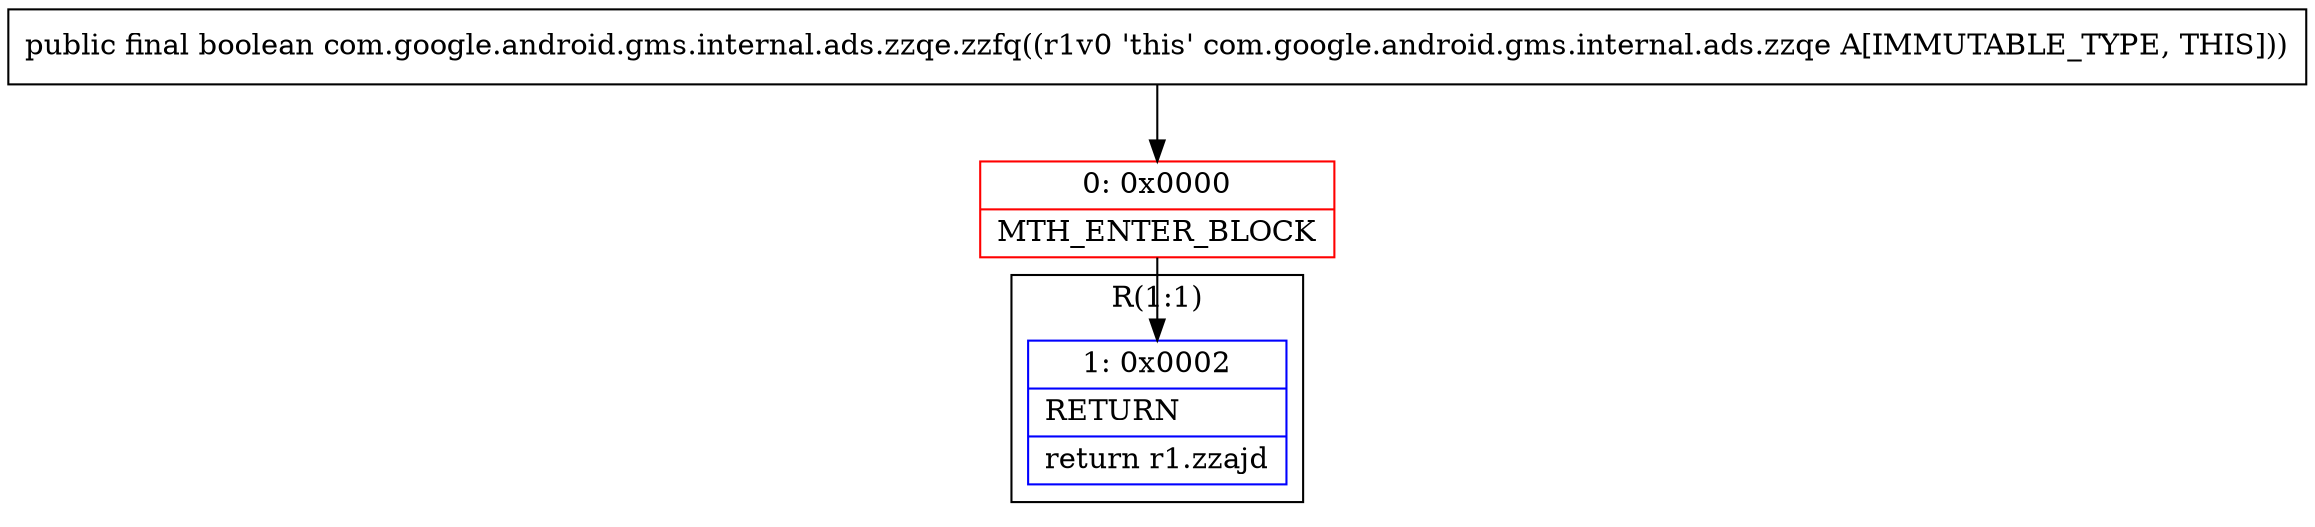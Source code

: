 digraph "CFG forcom.google.android.gms.internal.ads.zzqe.zzfq()Z" {
subgraph cluster_Region_959517837 {
label = "R(1:1)";
node [shape=record,color=blue];
Node_1 [shape=record,label="{1\:\ 0x0002|RETURN\l|return r1.zzajd\l}"];
}
Node_0 [shape=record,color=red,label="{0\:\ 0x0000|MTH_ENTER_BLOCK\l}"];
MethodNode[shape=record,label="{public final boolean com.google.android.gms.internal.ads.zzqe.zzfq((r1v0 'this' com.google.android.gms.internal.ads.zzqe A[IMMUTABLE_TYPE, THIS])) }"];
MethodNode -> Node_0;
Node_0 -> Node_1;
}

